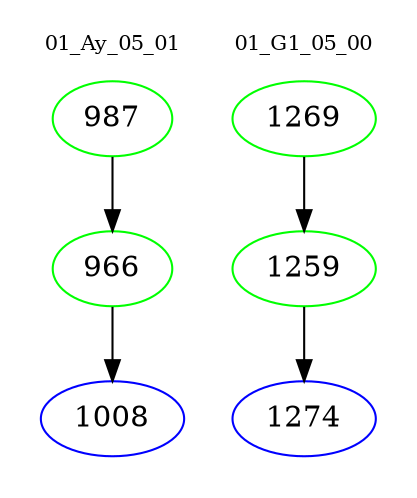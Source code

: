 digraph{
subgraph cluster_0 {
color = white
label = "01_Ay_05_01";
fontsize=10;
T0_987 [label="987", color="green"]
T0_987 -> T0_966 [color="black"]
T0_966 [label="966", color="green"]
T0_966 -> T0_1008 [color="black"]
T0_1008 [label="1008", color="blue"]
}
subgraph cluster_1 {
color = white
label = "01_G1_05_00";
fontsize=10;
T1_1269 [label="1269", color="green"]
T1_1269 -> T1_1259 [color="black"]
T1_1259 [label="1259", color="green"]
T1_1259 -> T1_1274 [color="black"]
T1_1274 [label="1274", color="blue"]
}
}
